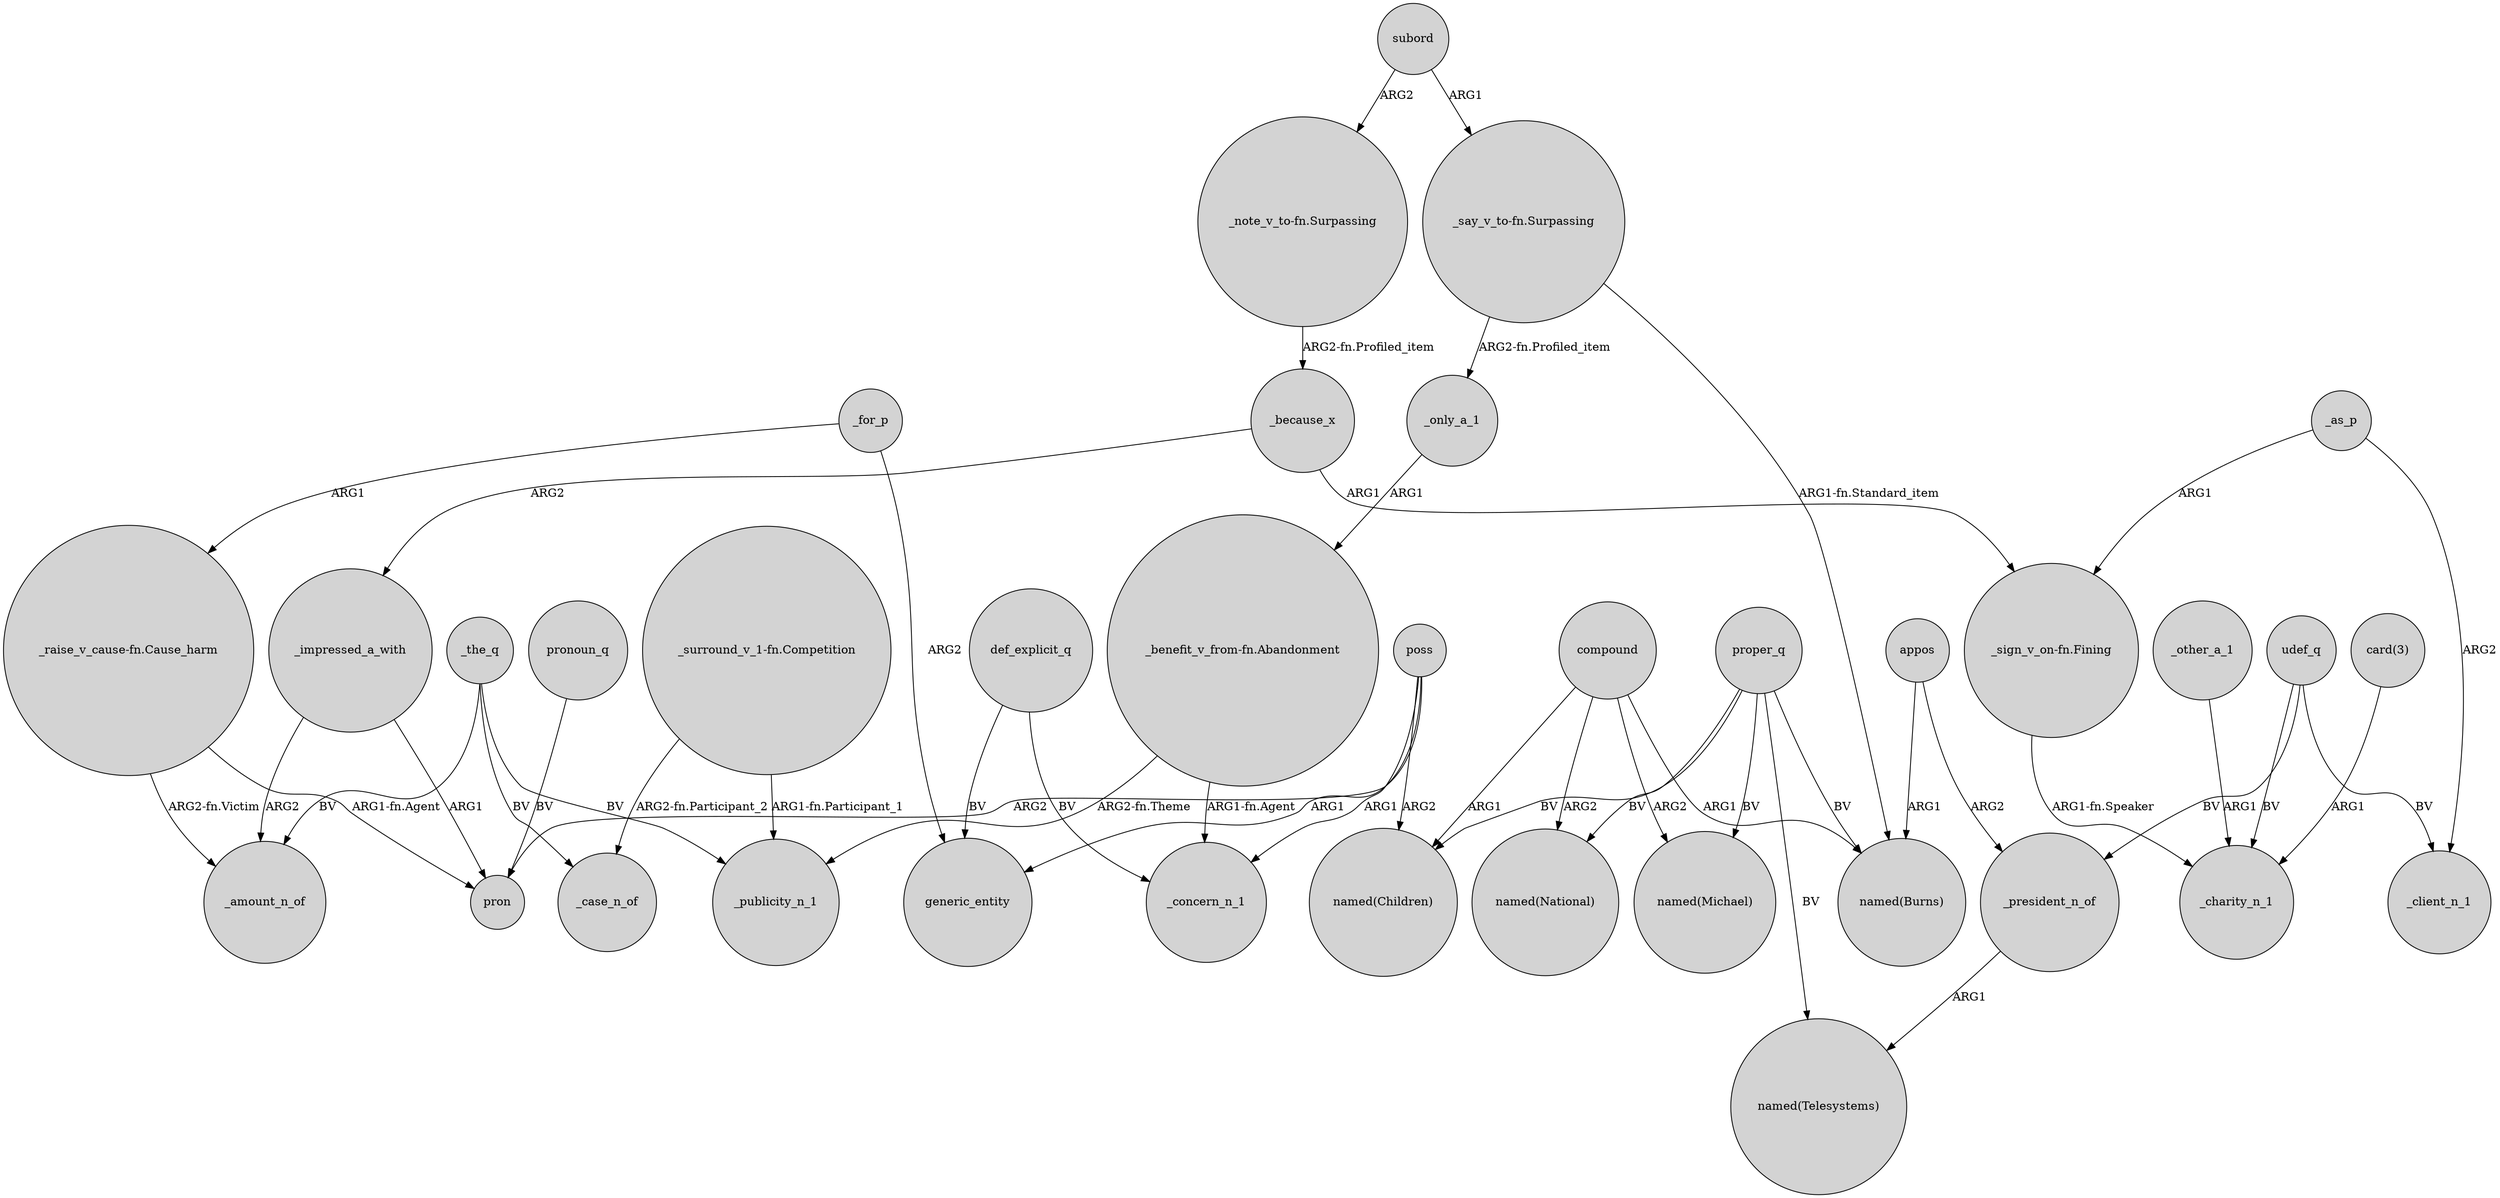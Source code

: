 digraph {
	node [shape=circle style=filled]
	_impressed_a_with -> pron [label=ARG1]
	udef_q -> _charity_n_1 [label=BV]
	appos -> _president_n_of [label=ARG2]
	subord -> "_say_v_to-fn.Surpassing" [label=ARG1]
	def_explicit_q -> generic_entity [label=BV]
	"_raise_v_cause-fn.Cause_harm" -> pron [label="ARG1-fn.Agent"]
	_only_a_1 -> "_benefit_v_from-fn.Abandonment" [label=ARG1]
	"_surround_v_1-fn.Competition" -> _publicity_n_1 [label="ARG1-fn.Participant_1"]
	_the_q -> _amount_n_of [label=BV]
	compound -> "named(Michael)" [label=ARG2]
	_impressed_a_with -> _amount_n_of [label=ARG2]
	"_note_v_to-fn.Surpassing" -> _because_x [label="ARG2-fn.Profiled_item"]
	def_explicit_q -> _concern_n_1 [label=BV]
	"_say_v_to-fn.Surpassing" -> "named(Burns)" [label="ARG1-fn.Standard_item"]
	_for_p -> "_raise_v_cause-fn.Cause_harm" [label=ARG1]
	_for_p -> generic_entity [label=ARG2]
	"card(3)" -> _charity_n_1 [label=ARG1]
	compound -> "named(National)" [label=ARG2]
	"_sign_v_on-fn.Fining" -> _charity_n_1 [label="ARG1-fn.Speaker"]
	_because_x -> "_sign_v_on-fn.Fining" [label=ARG1]
	proper_q -> "named(Michael)" [label=BV]
	poss -> generic_entity [label=ARG1]
	"_benefit_v_from-fn.Abandonment" -> _publicity_n_1 [label="ARG2-fn.Theme"]
	pronoun_q -> pron [label=BV]
	poss -> _concern_n_1 [label=ARG1]
	proper_q -> "named(Telesystems)" [label=BV]
	poss -> pron [label=ARG2]
	proper_q -> "named(Burns)" [label=BV]
	appos -> "named(Burns)" [label=ARG1]
	poss -> "named(Children)" [label=ARG2]
	_as_p -> "_sign_v_on-fn.Fining" [label=ARG1]
	compound -> "named(Children)" [label=ARG1]
	_because_x -> _impressed_a_with [label=ARG2]
	_the_q -> _publicity_n_1 [label=BV]
	proper_q -> "named(Children)" [label=BV]
	"_surround_v_1-fn.Competition" -> _case_n_of [label="ARG2-fn.Participant_2"]
	_president_n_of -> "named(Telesystems)" [label=ARG1]
	"_say_v_to-fn.Surpassing" -> _only_a_1 [label="ARG2-fn.Profiled_item"]
	udef_q -> _client_n_1 [label=BV]
	proper_q -> "named(National)" [label=BV]
	_as_p -> _client_n_1 [label=ARG2]
	udef_q -> _president_n_of [label=BV]
	subord -> "_note_v_to-fn.Surpassing" [label=ARG2]
	_the_q -> _case_n_of [label=BV]
	"_benefit_v_from-fn.Abandonment" -> _concern_n_1 [label="ARG1-fn.Agent"]
	_other_a_1 -> _charity_n_1 [label=ARG1]
	compound -> "named(Burns)" [label=ARG1]
	"_raise_v_cause-fn.Cause_harm" -> _amount_n_of [label="ARG2-fn.Victim"]
}
